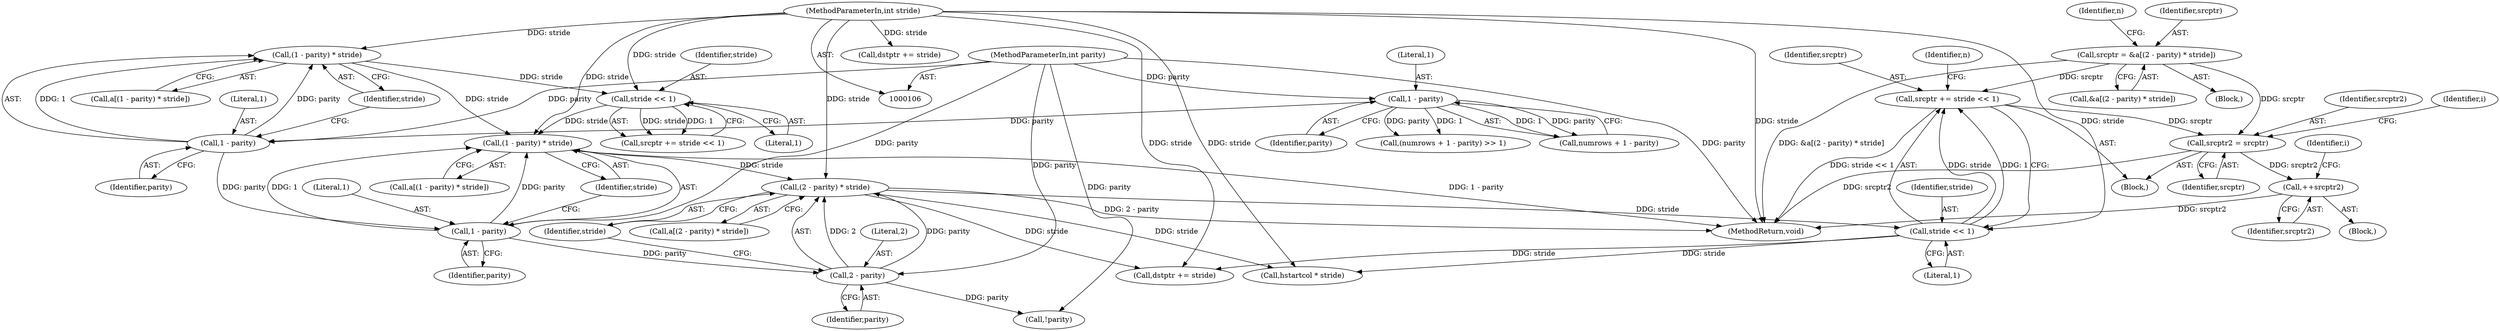 digraph "0_jasper_4a59cfaf9ab3d48fca4a15c0d2674bf7138e3d1a_2@pointer" {
"1000259" [label="(Call,srcptr2 = srcptr)"];
"1000284" [label="(Call,srcptr += stride << 1)"];
"1000286" [label="(Call,stride << 1)"];
"1000110" [label="(MethodParameterIn,int stride)"];
"1000237" [label="(Call,(2 - parity) * stride)"];
"1000238" [label="(Call,2 - parity)"];
"1000228" [label="(Call,1 - parity)"];
"1000179" [label="(Call,1 - parity)"];
"1000158" [label="(Call,1 - parity)"];
"1000111" [label="(MethodParameterIn,int parity)"];
"1000227" [label="(Call,(1 - parity) * stride)"];
"1000178" [label="(Call,(1 - parity) * stride)"];
"1000219" [label="(Call,stride << 1)"];
"1000232" [label="(Call,srcptr = &a[(2 - parity) * stride])"];
"1000279" [label="(Call,++srcptr2)"];
"1000285" [label="(Identifier,srcptr)"];
"1000284" [label="(Call,srcptr += stride << 1)"];
"1000110" [label="(MethodParameterIn,int stride)"];
"1000159" [label="(Literal,1)"];
"1000182" [label="(Identifier,stride)"];
"1000238" [label="(Call,2 - parity)"];
"1000158" [label="(Call,1 - parity)"];
"1000241" [label="(Identifier,stride)"];
"1000227" [label="(Call,(1 - parity) * stride)"];
"1000220" [label="(Identifier,stride)"];
"1000288" [label="(Literal,1)"];
"1000178" [label="(Call,(1 - parity) * stride)"];
"1000232" [label="(Call,srcptr = &a[(2 - parity) * stride])"];
"1000270" [label="(Identifier,i)"];
"1000255" [label="(Block,)"];
"1000281" [label="(Call,dstptr += stride)"];
"1000261" [label="(Identifier,srcptr)"];
"1000347" [label="(MethodReturn,void)"];
"1000294" [label="(Call,hstartcol * stride)"];
"1000239" [label="(Literal,2)"];
"1000235" [label="(Call,a[(2 - parity) * stride])"];
"1000225" [label="(Call,a[(1 - parity) * stride])"];
"1000228" [label="(Call,1 - parity)"];
"1000233" [label="(Identifier,srcptr)"];
"1000160" [label="(Identifier,parity)"];
"1000271" [label="(Block,)"];
"1000219" [label="(Call,stride << 1)"];
"1000280" [label="(Identifier,srcptr2)"];
"1000231" [label="(Identifier,stride)"];
"1000155" [label="(Call,(numrows + 1 - parity) >> 1)"];
"1000111" [label="(MethodParameterIn,int parity)"];
"1000279" [label="(Call,++srcptr2)"];
"1000260" [label="(Identifier,srcptr2)"];
"1000248" [label="(Call,!parity)"];
"1000287" [label="(Identifier,stride)"];
"1000152" [label="(Block,)"];
"1000237" [label="(Call,(2 - parity) * stride)"];
"1000176" [label="(Call,a[(1 - parity) * stride])"];
"1000253" [label="(Identifier,n)"];
"1000156" [label="(Call,numrows + 1 - parity)"];
"1000334" [label="(Call,dstptr += stride)"];
"1000240" [label="(Identifier,parity)"];
"1000217" [label="(Call,srcptr += stride << 1)"];
"1000234" [label="(Call,&a[(2 - parity) * stride])"];
"1000230" [label="(Identifier,parity)"];
"1000221" [label="(Literal,1)"];
"1000264" [label="(Identifier,i)"];
"1000180" [label="(Literal,1)"];
"1000243" [label="(Identifier,n)"];
"1000229" [label="(Literal,1)"];
"1000181" [label="(Identifier,parity)"];
"1000259" [label="(Call,srcptr2 = srcptr)"];
"1000286" [label="(Call,stride << 1)"];
"1000179" [label="(Call,1 - parity)"];
"1000259" -> "1000255"  [label="AST: "];
"1000259" -> "1000261"  [label="CFG: "];
"1000260" -> "1000259"  [label="AST: "];
"1000261" -> "1000259"  [label="AST: "];
"1000264" -> "1000259"  [label="CFG: "];
"1000259" -> "1000347"  [label="DDG: srcptr2"];
"1000284" -> "1000259"  [label="DDG: srcptr"];
"1000232" -> "1000259"  [label="DDG: srcptr"];
"1000259" -> "1000279"  [label="DDG: srcptr2"];
"1000284" -> "1000255"  [label="AST: "];
"1000284" -> "1000286"  [label="CFG: "];
"1000285" -> "1000284"  [label="AST: "];
"1000286" -> "1000284"  [label="AST: "];
"1000253" -> "1000284"  [label="CFG: "];
"1000284" -> "1000347"  [label="DDG: stride << 1"];
"1000286" -> "1000284"  [label="DDG: stride"];
"1000286" -> "1000284"  [label="DDG: 1"];
"1000232" -> "1000284"  [label="DDG: srcptr"];
"1000286" -> "1000288"  [label="CFG: "];
"1000287" -> "1000286"  [label="AST: "];
"1000288" -> "1000286"  [label="AST: "];
"1000286" -> "1000281"  [label="DDG: stride"];
"1000110" -> "1000286"  [label="DDG: stride"];
"1000237" -> "1000286"  [label="DDG: stride"];
"1000286" -> "1000294"  [label="DDG: stride"];
"1000110" -> "1000106"  [label="AST: "];
"1000110" -> "1000347"  [label="DDG: stride"];
"1000110" -> "1000178"  [label="DDG: stride"];
"1000110" -> "1000219"  [label="DDG: stride"];
"1000110" -> "1000227"  [label="DDG: stride"];
"1000110" -> "1000237"  [label="DDG: stride"];
"1000110" -> "1000281"  [label="DDG: stride"];
"1000110" -> "1000294"  [label="DDG: stride"];
"1000110" -> "1000334"  [label="DDG: stride"];
"1000237" -> "1000235"  [label="AST: "];
"1000237" -> "1000241"  [label="CFG: "];
"1000238" -> "1000237"  [label="AST: "];
"1000241" -> "1000237"  [label="AST: "];
"1000235" -> "1000237"  [label="CFG: "];
"1000237" -> "1000347"  [label="DDG: 2 - parity"];
"1000238" -> "1000237"  [label="DDG: 2"];
"1000238" -> "1000237"  [label="DDG: parity"];
"1000227" -> "1000237"  [label="DDG: stride"];
"1000237" -> "1000281"  [label="DDG: stride"];
"1000237" -> "1000294"  [label="DDG: stride"];
"1000238" -> "1000240"  [label="CFG: "];
"1000239" -> "1000238"  [label="AST: "];
"1000240" -> "1000238"  [label="AST: "];
"1000241" -> "1000238"  [label="CFG: "];
"1000228" -> "1000238"  [label="DDG: parity"];
"1000111" -> "1000238"  [label="DDG: parity"];
"1000238" -> "1000248"  [label="DDG: parity"];
"1000228" -> "1000227"  [label="AST: "];
"1000228" -> "1000230"  [label="CFG: "];
"1000229" -> "1000228"  [label="AST: "];
"1000230" -> "1000228"  [label="AST: "];
"1000231" -> "1000228"  [label="CFG: "];
"1000228" -> "1000227"  [label="DDG: 1"];
"1000228" -> "1000227"  [label="DDG: parity"];
"1000179" -> "1000228"  [label="DDG: parity"];
"1000111" -> "1000228"  [label="DDG: parity"];
"1000179" -> "1000178"  [label="AST: "];
"1000179" -> "1000181"  [label="CFG: "];
"1000180" -> "1000179"  [label="AST: "];
"1000181" -> "1000179"  [label="AST: "];
"1000182" -> "1000179"  [label="CFG: "];
"1000179" -> "1000178"  [label="DDG: 1"];
"1000179" -> "1000178"  [label="DDG: parity"];
"1000158" -> "1000179"  [label="DDG: parity"];
"1000111" -> "1000179"  [label="DDG: parity"];
"1000158" -> "1000156"  [label="AST: "];
"1000158" -> "1000160"  [label="CFG: "];
"1000159" -> "1000158"  [label="AST: "];
"1000160" -> "1000158"  [label="AST: "];
"1000156" -> "1000158"  [label="CFG: "];
"1000158" -> "1000155"  [label="DDG: 1"];
"1000158" -> "1000155"  [label="DDG: parity"];
"1000158" -> "1000156"  [label="DDG: 1"];
"1000158" -> "1000156"  [label="DDG: parity"];
"1000111" -> "1000158"  [label="DDG: parity"];
"1000111" -> "1000106"  [label="AST: "];
"1000111" -> "1000347"  [label="DDG: parity"];
"1000111" -> "1000248"  [label="DDG: parity"];
"1000227" -> "1000225"  [label="AST: "];
"1000227" -> "1000231"  [label="CFG: "];
"1000231" -> "1000227"  [label="AST: "];
"1000225" -> "1000227"  [label="CFG: "];
"1000227" -> "1000347"  [label="DDG: 1 - parity"];
"1000178" -> "1000227"  [label="DDG: stride"];
"1000219" -> "1000227"  [label="DDG: stride"];
"1000178" -> "1000176"  [label="AST: "];
"1000178" -> "1000182"  [label="CFG: "];
"1000182" -> "1000178"  [label="AST: "];
"1000176" -> "1000178"  [label="CFG: "];
"1000178" -> "1000219"  [label="DDG: stride"];
"1000219" -> "1000217"  [label="AST: "];
"1000219" -> "1000221"  [label="CFG: "];
"1000220" -> "1000219"  [label="AST: "];
"1000221" -> "1000219"  [label="AST: "];
"1000217" -> "1000219"  [label="CFG: "];
"1000219" -> "1000217"  [label="DDG: stride"];
"1000219" -> "1000217"  [label="DDG: 1"];
"1000232" -> "1000152"  [label="AST: "];
"1000232" -> "1000234"  [label="CFG: "];
"1000233" -> "1000232"  [label="AST: "];
"1000234" -> "1000232"  [label="AST: "];
"1000243" -> "1000232"  [label="CFG: "];
"1000232" -> "1000347"  [label="DDG: &a[(2 - parity) * stride]"];
"1000279" -> "1000271"  [label="AST: "];
"1000279" -> "1000280"  [label="CFG: "];
"1000280" -> "1000279"  [label="AST: "];
"1000270" -> "1000279"  [label="CFG: "];
"1000279" -> "1000347"  [label="DDG: srcptr2"];
}
